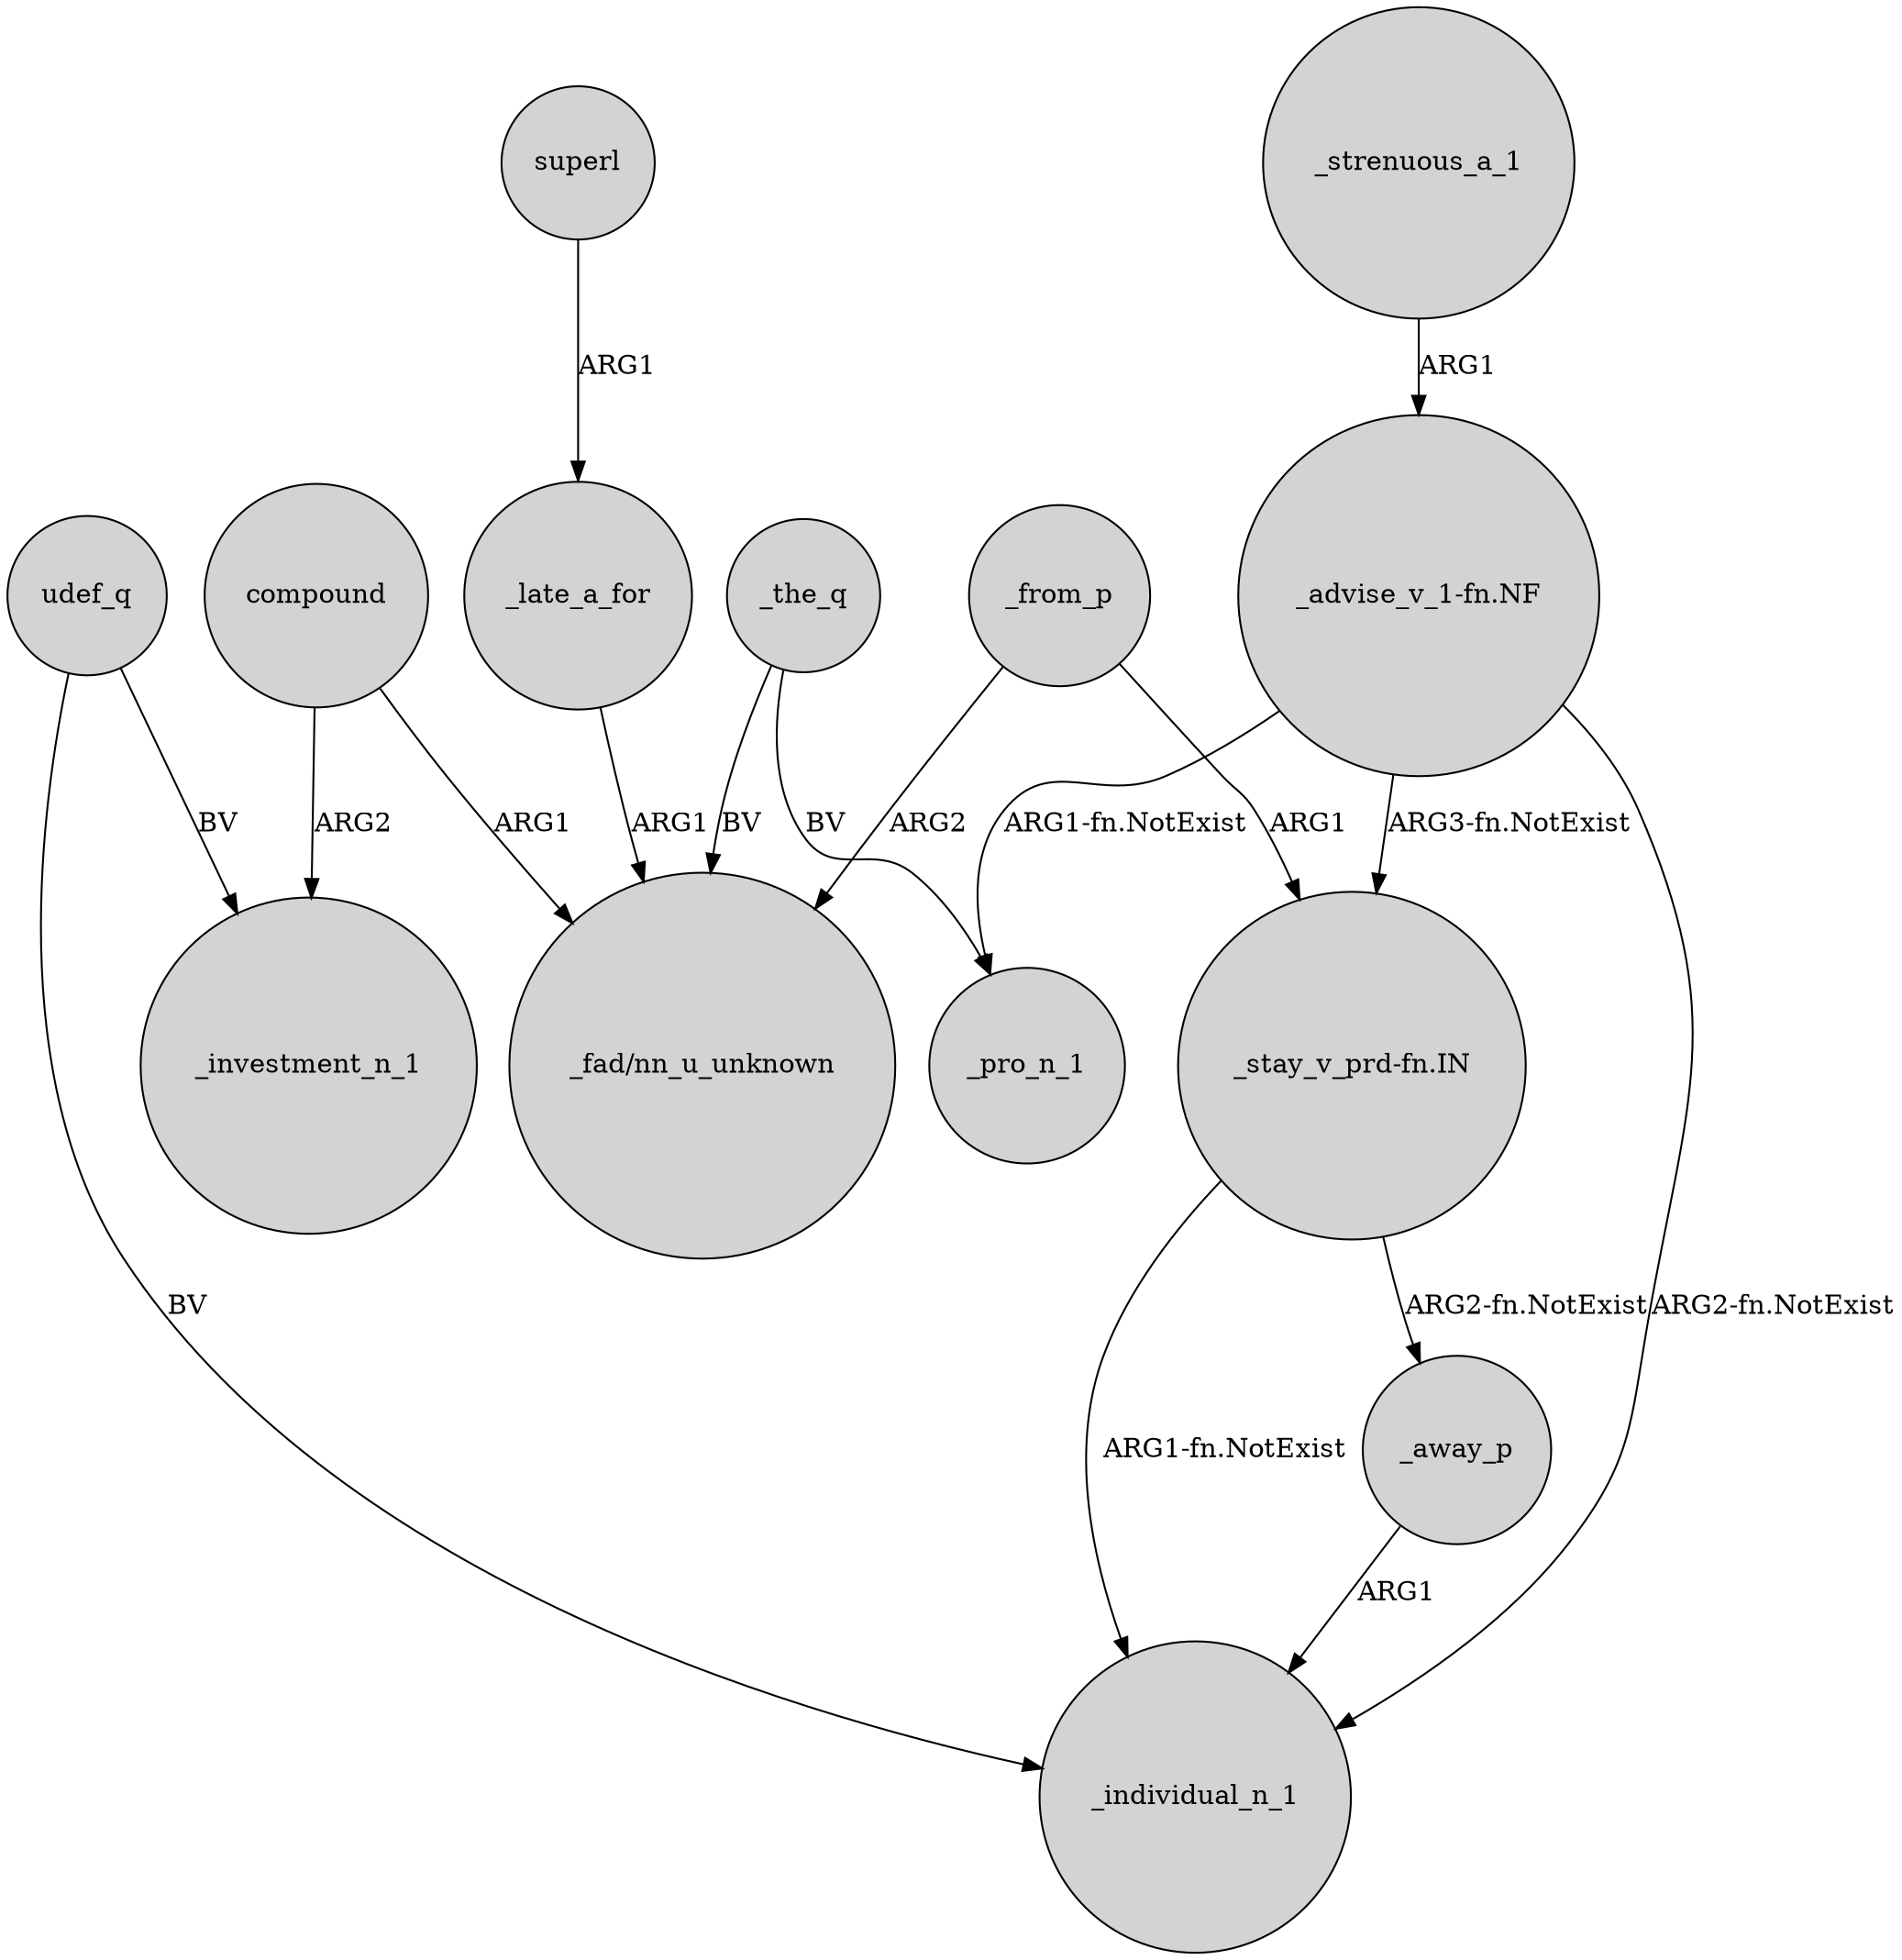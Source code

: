 digraph {
	node [shape=circle style=filled]
	superl -> _late_a_for [label=ARG1]
	compound -> "_fad/nn_u_unknown" [label=ARG1]
	_the_q -> "_fad/nn_u_unknown" [label=BV]
	_away_p -> _individual_n_1 [label=ARG1]
	compound -> _investment_n_1 [label=ARG2]
	udef_q -> _investment_n_1 [label=BV]
	"_stay_v_prd-fn.IN" -> _away_p [label="ARG2-fn.NotExist"]
	_from_p -> "_fad/nn_u_unknown" [label=ARG2]
	"_advise_v_1-fn.NF" -> _individual_n_1 [label="ARG2-fn.NotExist"]
	"_stay_v_prd-fn.IN" -> _individual_n_1 [label="ARG1-fn.NotExist"]
	_from_p -> "_stay_v_prd-fn.IN" [label=ARG1]
	"_advise_v_1-fn.NF" -> "_stay_v_prd-fn.IN" [label="ARG3-fn.NotExist"]
	_strenuous_a_1 -> "_advise_v_1-fn.NF" [label=ARG1]
	udef_q -> _individual_n_1 [label=BV]
	_late_a_for -> "_fad/nn_u_unknown" [label=ARG1]
	"_advise_v_1-fn.NF" -> _pro_n_1 [label="ARG1-fn.NotExist"]
	_the_q -> _pro_n_1 [label=BV]
}
